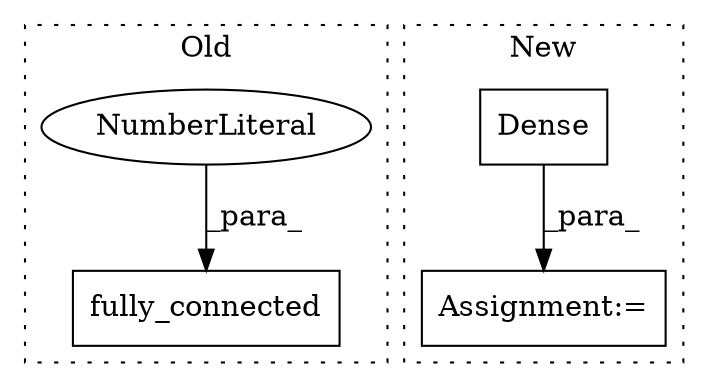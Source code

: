digraph G {
subgraph cluster0 {
1 [label="fully_connected" a="32" s="3951,3984" l="16,1" shape="box"];
4 [label="NumberLiteral" a="34" s="3974" l="1" shape="ellipse"];
label = "Old";
style="dotted";
}
subgraph cluster1 {
2 [label="Dense" a="32" s="4016,4036" l="6,1" shape="box"];
3 [label="Assignment:=" a="7" s="4148" l="1" shape="box"];
label = "New";
style="dotted";
}
2 -> 3 [label="_para_"];
4 -> 1 [label="_para_"];
}